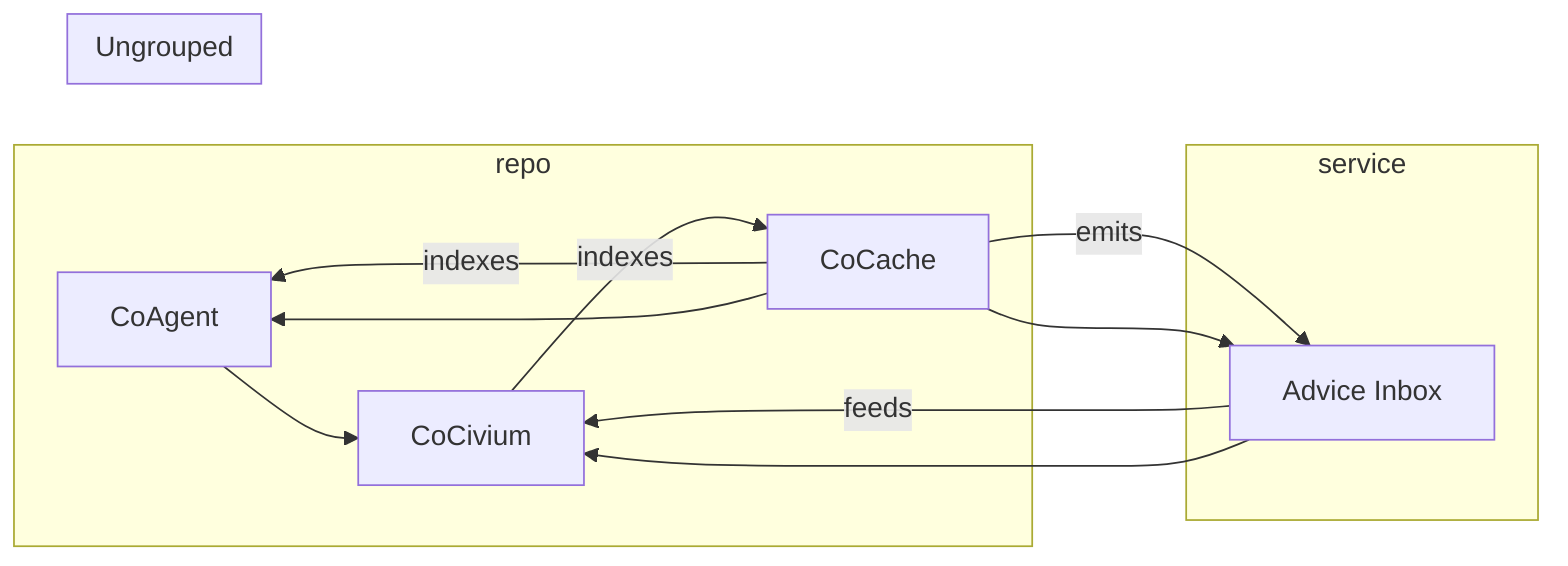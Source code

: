 %% generated:2025-10-28T18:10:58Z
flowchart LR
subgraph repo
  CoAgent["CoAgent"]
  CoCache["CoCache"]
  CoCache["CoCache"]
  CoCivium["CoCivium"]
  CoCivium["CoCivium"]
end
subgraph service
  AdviceInbox["Advice Inbox"]
end
subgraph Ungrouped
  AdviceInbox["Advice Inbox"]
  CoAgent["CoAgent"]
  CoCache["CoCache"]
  CoCivium["CoCivium"]
end
AdviceInbox --> |"feeds"| CoCivium
AdviceInbox --> CoCivium
CoAgent --> CoCivium
CoCache --> |"emits"| AdviceInbox
CoCache --> AdviceInbox
CoCache --> |"indexes"| CoAgent
CoCache --> CoAgent
CoCivium --> |"indexes"| CoCache